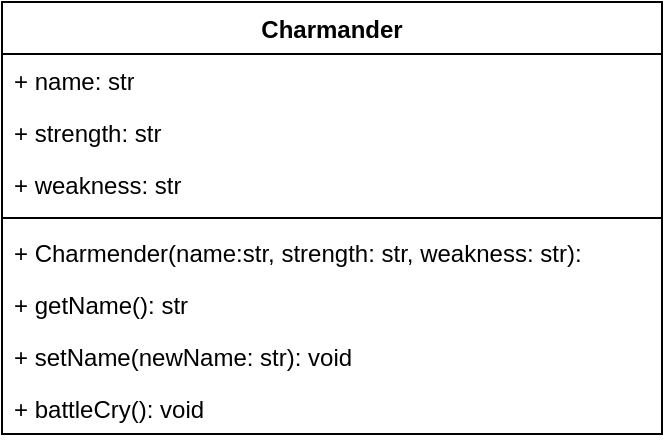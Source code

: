 <mxfile version="21.2.9" type="device">
  <diagram name="Pagina-1" id="Zu9s1naTvMPLbLjpJe2J">
    <mxGraphModel dx="1050" dy="541" grid="1" gridSize="10" guides="1" tooltips="1" connect="1" arrows="1" fold="1" page="1" pageScale="1" pageWidth="827" pageHeight="1169" math="0" shadow="0">
      <root>
        <mxCell id="0" />
        <mxCell id="1" parent="0" />
        <mxCell id="UU7hyYEEFSFhtxazjWGs-1" value="Charmander" style="swimlane;fontStyle=1;align=center;verticalAlign=top;childLayout=stackLayout;horizontal=1;startSize=26;horizontalStack=0;resizeParent=1;resizeParentMax=0;resizeLast=0;collapsible=1;marginBottom=0;whiteSpace=wrap;html=1;" vertex="1" parent="1">
          <mxGeometry x="230" y="140" width="330" height="216" as="geometry" />
        </mxCell>
        <mxCell id="UU7hyYEEFSFhtxazjWGs-2" value="+ name: str" style="text;strokeColor=none;fillColor=none;align=left;verticalAlign=top;spacingLeft=4;spacingRight=4;overflow=hidden;rotatable=0;points=[[0,0.5],[1,0.5]];portConstraint=eastwest;whiteSpace=wrap;html=1;" vertex="1" parent="UU7hyYEEFSFhtxazjWGs-1">
          <mxGeometry y="26" width="330" height="26" as="geometry" />
        </mxCell>
        <mxCell id="UU7hyYEEFSFhtxazjWGs-5" value="+ strength: str" style="text;strokeColor=none;fillColor=none;align=left;verticalAlign=top;spacingLeft=4;spacingRight=4;overflow=hidden;rotatable=0;points=[[0,0.5],[1,0.5]];portConstraint=eastwest;whiteSpace=wrap;html=1;" vertex="1" parent="UU7hyYEEFSFhtxazjWGs-1">
          <mxGeometry y="52" width="330" height="26" as="geometry" />
        </mxCell>
        <mxCell id="UU7hyYEEFSFhtxazjWGs-6" value="+ weakness: str" style="text;strokeColor=none;fillColor=none;align=left;verticalAlign=top;spacingLeft=4;spacingRight=4;overflow=hidden;rotatable=0;points=[[0,0.5],[1,0.5]];portConstraint=eastwest;whiteSpace=wrap;html=1;" vertex="1" parent="UU7hyYEEFSFhtxazjWGs-1">
          <mxGeometry y="78" width="330" height="26" as="geometry" />
        </mxCell>
        <mxCell id="UU7hyYEEFSFhtxazjWGs-3" value="" style="line;strokeWidth=1;fillColor=none;align=left;verticalAlign=middle;spacingTop=-1;spacingLeft=3;spacingRight=3;rotatable=0;labelPosition=right;points=[];portConstraint=eastwest;strokeColor=inherit;" vertex="1" parent="UU7hyYEEFSFhtxazjWGs-1">
          <mxGeometry y="104" width="330" height="8" as="geometry" />
        </mxCell>
        <mxCell id="UU7hyYEEFSFhtxazjWGs-4" value="+ Charmender(name:str, strength: str, weakness: str):" style="text;strokeColor=none;fillColor=none;align=left;verticalAlign=top;spacingLeft=4;spacingRight=4;overflow=hidden;rotatable=0;points=[[0,0.5],[1,0.5]];portConstraint=eastwest;whiteSpace=wrap;html=1;" vertex="1" parent="UU7hyYEEFSFhtxazjWGs-1">
          <mxGeometry y="112" width="330" height="26" as="geometry" />
        </mxCell>
        <mxCell id="UU7hyYEEFSFhtxazjWGs-7" value="+ getName(): str&lt;br&gt;" style="text;strokeColor=none;fillColor=none;align=left;verticalAlign=top;spacingLeft=4;spacingRight=4;overflow=hidden;rotatable=0;points=[[0,0.5],[1,0.5]];portConstraint=eastwest;whiteSpace=wrap;html=1;" vertex="1" parent="UU7hyYEEFSFhtxazjWGs-1">
          <mxGeometry y="138" width="330" height="26" as="geometry" />
        </mxCell>
        <mxCell id="UU7hyYEEFSFhtxazjWGs-8" value="+ setName(newName: str): void" style="text;strokeColor=none;fillColor=none;align=left;verticalAlign=top;spacingLeft=4;spacingRight=4;overflow=hidden;rotatable=0;points=[[0,0.5],[1,0.5]];portConstraint=eastwest;whiteSpace=wrap;html=1;" vertex="1" parent="UU7hyYEEFSFhtxazjWGs-1">
          <mxGeometry y="164" width="330" height="26" as="geometry" />
        </mxCell>
        <mxCell id="UU7hyYEEFSFhtxazjWGs-9" value="+ battleCry(): void" style="text;strokeColor=none;fillColor=none;align=left;verticalAlign=top;spacingLeft=4;spacingRight=4;overflow=hidden;rotatable=0;points=[[0,0.5],[1,0.5]];portConstraint=eastwest;whiteSpace=wrap;html=1;" vertex="1" parent="UU7hyYEEFSFhtxazjWGs-1">
          <mxGeometry y="190" width="330" height="26" as="geometry" />
        </mxCell>
      </root>
    </mxGraphModel>
  </diagram>
</mxfile>
